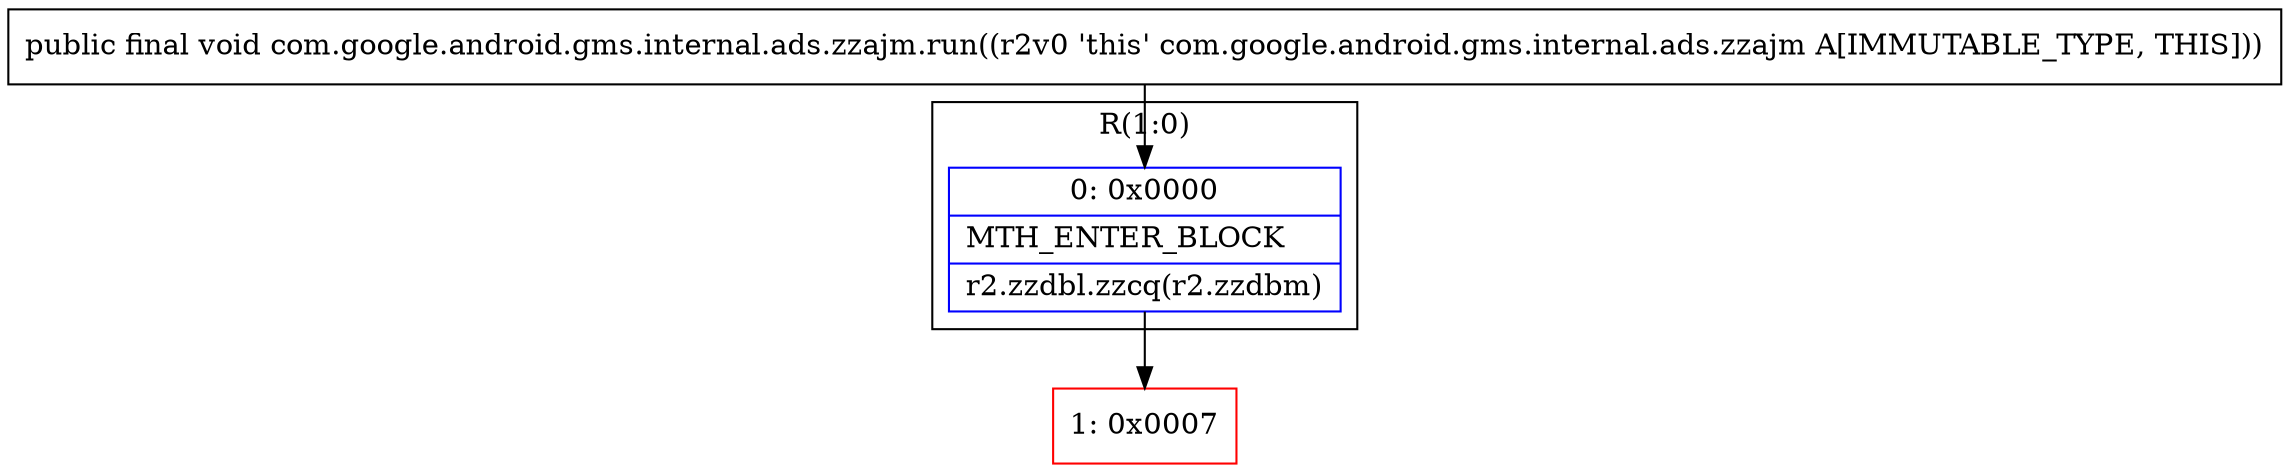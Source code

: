 digraph "CFG forcom.google.android.gms.internal.ads.zzajm.run()V" {
subgraph cluster_Region_657924464 {
label = "R(1:0)";
node [shape=record,color=blue];
Node_0 [shape=record,label="{0\:\ 0x0000|MTH_ENTER_BLOCK\l|r2.zzdbl.zzcq(r2.zzdbm)\l}"];
}
Node_1 [shape=record,color=red,label="{1\:\ 0x0007}"];
MethodNode[shape=record,label="{public final void com.google.android.gms.internal.ads.zzajm.run((r2v0 'this' com.google.android.gms.internal.ads.zzajm A[IMMUTABLE_TYPE, THIS])) }"];
MethodNode -> Node_0;
Node_0 -> Node_1;
}

